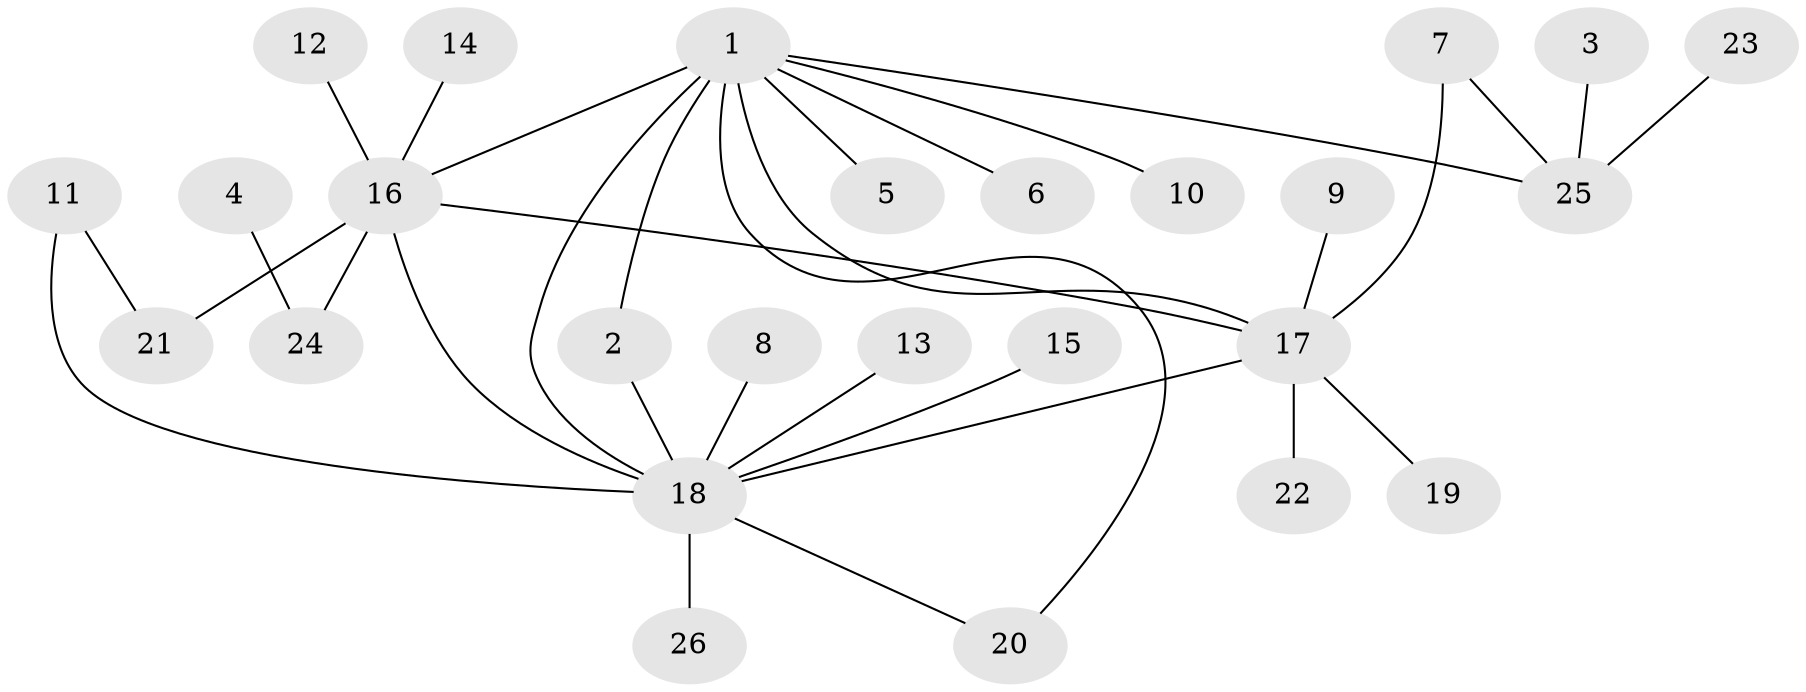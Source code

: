 // original degree distribution, {6: 0.057692307692307696, 3: 0.1346153846153846, 4: 0.038461538461538464, 9: 0.057692307692307696, 2: 0.25, 1: 0.46153846153846156}
// Generated by graph-tools (version 1.1) at 2025/50/03/09/25 03:50:31]
// undirected, 26 vertices, 32 edges
graph export_dot {
graph [start="1"]
  node [color=gray90,style=filled];
  1;
  2;
  3;
  4;
  5;
  6;
  7;
  8;
  9;
  10;
  11;
  12;
  13;
  14;
  15;
  16;
  17;
  18;
  19;
  20;
  21;
  22;
  23;
  24;
  25;
  26;
  1 -- 2 [weight=1.0];
  1 -- 5 [weight=1.0];
  1 -- 6 [weight=1.0];
  1 -- 10 [weight=1.0];
  1 -- 16 [weight=2.0];
  1 -- 17 [weight=2.0];
  1 -- 18 [weight=2.0];
  1 -- 20 [weight=1.0];
  1 -- 25 [weight=1.0];
  2 -- 18 [weight=1.0];
  3 -- 25 [weight=1.0];
  4 -- 24 [weight=1.0];
  7 -- 17 [weight=1.0];
  7 -- 25 [weight=1.0];
  8 -- 18 [weight=1.0];
  9 -- 17 [weight=1.0];
  11 -- 18 [weight=1.0];
  11 -- 21 [weight=1.0];
  12 -- 16 [weight=1.0];
  13 -- 18 [weight=1.0];
  14 -- 16 [weight=1.0];
  15 -- 18 [weight=1.0];
  16 -- 17 [weight=1.0];
  16 -- 18 [weight=1.0];
  16 -- 21 [weight=1.0];
  16 -- 24 [weight=1.0];
  17 -- 18 [weight=1.0];
  17 -- 19 [weight=1.0];
  17 -- 22 [weight=1.0];
  18 -- 20 [weight=1.0];
  18 -- 26 [weight=1.0];
  23 -- 25 [weight=1.0];
}
